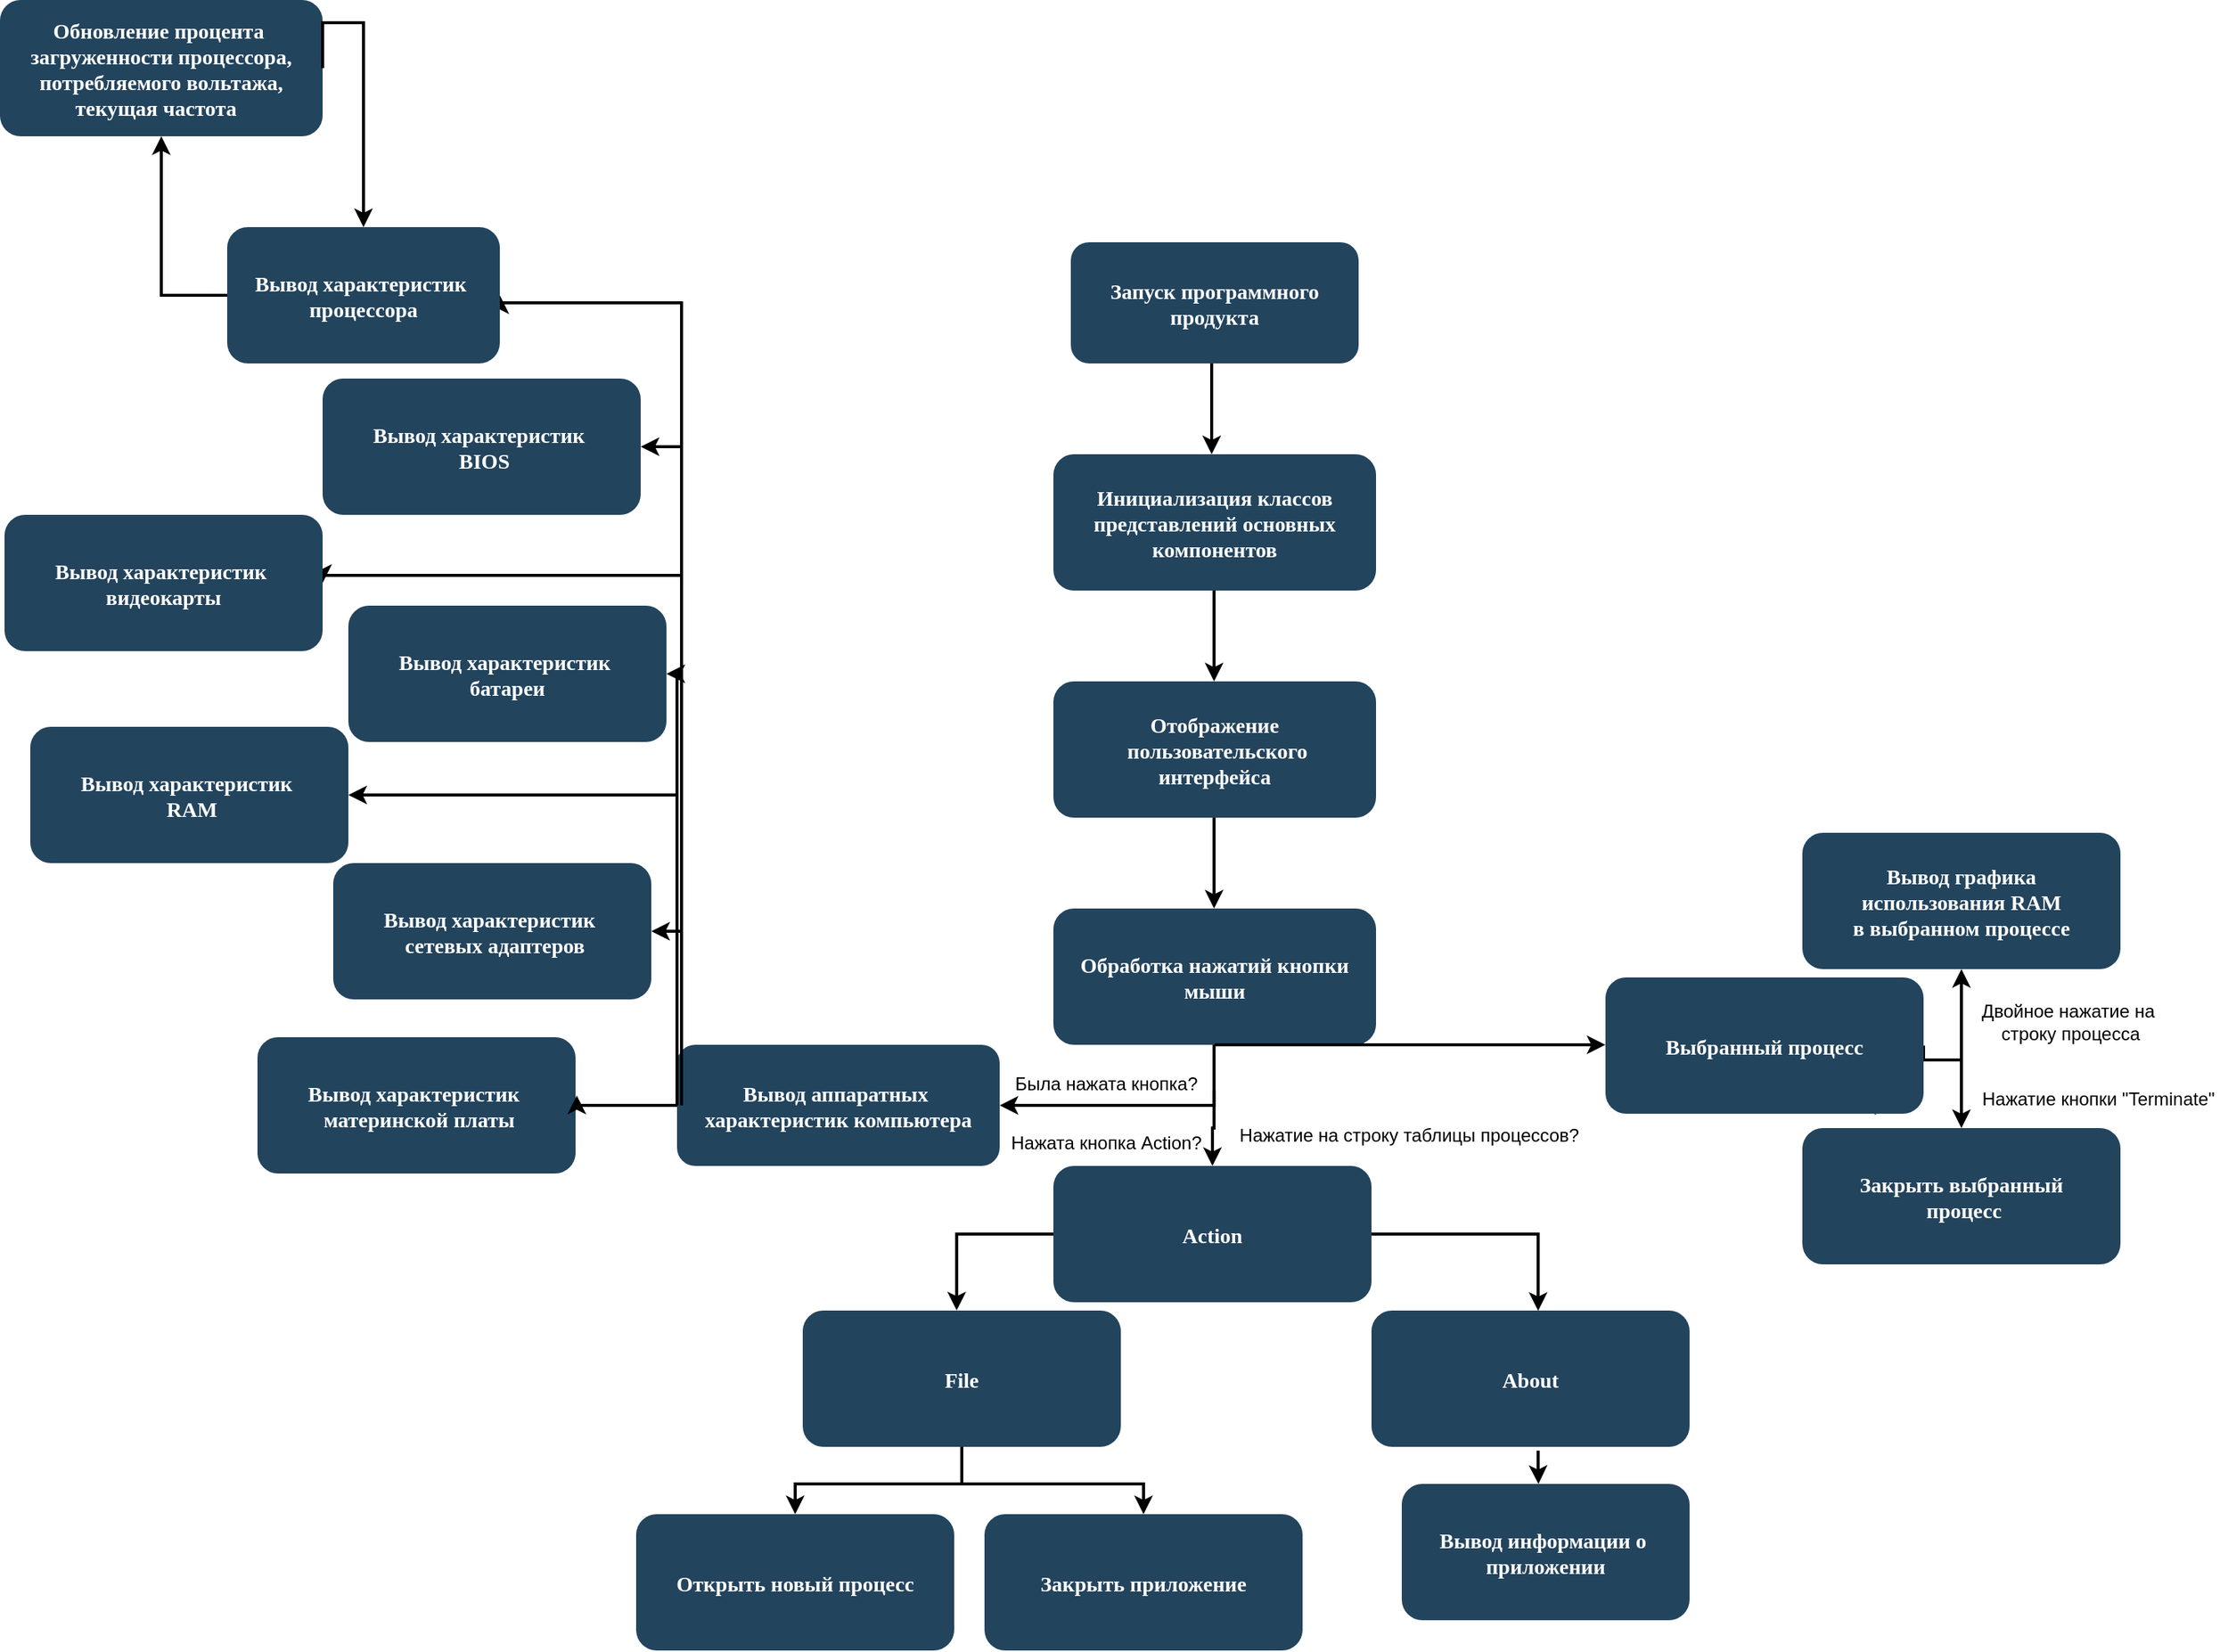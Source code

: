 <mxfile version="13.9.9" type="device"><diagram name="Page-1" id="2c0d36ab-eaac-3732-788b-9136903baeff"><mxGraphModel dx="2652" dy="2852.5" grid="1" gridSize="10" guides="1" tooltips="1" connect="1" arrows="1" fold="1" page="1" pageScale="1.5" pageWidth="1169" pageHeight="827" background="#ffffff" math="0" shadow="0"><root><mxCell id="0"/><mxCell id="1" parent="0"/><mxCell id="e7xqlvBk5AosNwnfdtVY-123" value="Запуск программного&#10;продукта" style="rounded=1;fillColor=#23445D;gradientColor=none;strokeColor=none;fontColor=#FFFFFF;fontStyle=1;fontFamily=Tahoma;fontSize=14" parent="1" vertex="1"><mxGeometry x="757" y="-130" width="190" height="80" as="geometry"/></mxCell><mxCell id="e7xqlvBk5AosNwnfdtVY-124" value="" style="edgeStyle=elbowEdgeStyle;elbow=vertical;strokeWidth=2;rounded=0" parent="1" edge="1"><mxGeometry x="-25" y="-180" width="100" height="100" as="geometry"><mxPoint x="850" y="-50" as="sourcePoint"/><mxPoint x="850" y="10" as="targetPoint"/></mxGeometry></mxCell><mxCell id="e7xqlvBk5AosNwnfdtVY-127" value="Инициализация классов&#10;представлений основных&#10;компонентов" style="rounded=1;fillColor=#23445D;gradientColor=none;strokeColor=none;fontColor=#FFFFFF;fontStyle=1;fontFamily=Tahoma;fontSize=14" parent="1" vertex="1"><mxGeometry x="745.5" y="10" width="213" height="90" as="geometry"/></mxCell><mxCell id="e7xqlvBk5AosNwnfdtVY-131" value="" style="edgeStyle=elbowEdgeStyle;elbow=vertical;strokeWidth=2;rounded=0" parent="1" edge="1"><mxGeometry x="-23.42" y="-30" width="100" height="100" as="geometry"><mxPoint x="851.58" y="100" as="sourcePoint"/><mxPoint x="851.58" y="160" as="targetPoint"/></mxGeometry></mxCell><mxCell id="e7xqlvBk5AosNwnfdtVY-133" value="Отображение&#10; пользовательского&#10;интерфейса" style="rounded=1;fillColor=#23445D;gradientColor=none;strokeColor=none;fontColor=#FFFFFF;fontStyle=1;fontFamily=Tahoma;fontSize=14" parent="1" vertex="1"><mxGeometry x="745.5" y="160" width="213" height="90" as="geometry"/></mxCell><mxCell id="e7xqlvBk5AosNwnfdtVY-134" value="Обработка нажатий кнопки&#10;мыши" style="rounded=1;fillColor=#23445D;gradientColor=none;strokeColor=none;fontColor=#FFFFFF;fontStyle=1;fontFamily=Tahoma;fontSize=14" parent="1" vertex="1"><mxGeometry x="745.5" y="310" width="213" height="90" as="geometry"/></mxCell><mxCell id="e7xqlvBk5AosNwnfdtVY-140" value="" style="edgeStyle=elbowEdgeStyle;elbow=vertical;strokeWidth=2;rounded=0" parent="1" edge="1"><mxGeometry x="-23.42" y="120" width="100" height="100" as="geometry"><mxPoint x="851.58" y="250" as="sourcePoint"/><mxPoint x="851.58" y="310" as="targetPoint"/></mxGeometry></mxCell><mxCell id="e7xqlvBk5AosNwnfdtVY-142" value="" style="edgeStyle=elbowEdgeStyle;elbow=vertical;strokeWidth=2;rounded=0;entryX=1;entryY=0.5;entryDx=0;entryDy=0;" parent="1" target="e7xqlvBk5AosNwnfdtVY-149" edge="1"><mxGeometry x="-23.42" y="270" width="100" height="100" as="geometry"><mxPoint x="851.58" y="400" as="sourcePoint"/><mxPoint x="290" y="440" as="targetPoint"/><Array as="points"><mxPoint x="680" y="440"/></Array></mxGeometry></mxCell><mxCell id="e7xqlvBk5AosNwnfdtVY-143" value="" style="edgeStyle=elbowEdgeStyle;elbow=vertical;strokeWidth=2;rounded=0;entryX=0.5;entryY=0;entryDx=0;entryDy=0;" parent="1" edge="1" target="e7xqlvBk5AosNwnfdtVY-170"><mxGeometry x="-23.42" y="300" width="100" height="100" as="geometry"><mxPoint x="851.58" y="430" as="sourcePoint"/><mxPoint x="852" y="520" as="targetPoint"/></mxGeometry></mxCell><mxCell id="e7xqlvBk5AosNwnfdtVY-144" value="Была нажата кнопка?" style="text;html=1;align=center;verticalAlign=middle;resizable=0;points=[];autosize=1;" parent="1" vertex="1"><mxGeometry x="710" y="415.5" width="140" height="20" as="geometry"/></mxCell><mxCell id="e7xqlvBk5AosNwnfdtVY-145" value="" style="edgeStyle=elbowEdgeStyle;elbow=vertical;strokeWidth=2;rounded=0;exitX=0.5;exitY=1;exitDx=0;exitDy=0;" parent="1" source="e7xqlvBk5AosNwnfdtVY-183" edge="1"><mxGeometry x="1.5" y="280" width="100" height="100" as="geometry"><mxPoint x="850" y="410" as="sourcePoint"/><mxPoint x="1300" y="440" as="targetPoint"/><Array as="points"><mxPoint x="1060" y="440"/></Array></mxGeometry></mxCell><mxCell id="e7xqlvBk5AosNwnfdtVY-146" value="Нажата кнопка Action?" style="text;html=1;align=center;verticalAlign=middle;resizable=0;points=[];autosize=1;" parent="1" vertex="1"><mxGeometry x="710" y="455" width="140" height="20" as="geometry"/></mxCell><mxCell id="e7xqlvBk5AosNwnfdtVY-147" value="Нажатие на строку таблицы процессов?" style="text;html=1;align=center;verticalAlign=middle;resizable=0;points=[];autosize=1;" parent="1" vertex="1"><mxGeometry x="860" y="450" width="240" height="20" as="geometry"/></mxCell><mxCell id="e7xqlvBk5AosNwnfdtVY-149" value="Вывод аппаратных &#10;характеристик компьютера" style="rounded=1;fillColor=#23445D;gradientColor=none;strokeColor=none;fontColor=#FFFFFF;fontStyle=1;fontFamily=Tahoma;fontSize=14" parent="1" vertex="1"><mxGeometry x="497" y="400" width="213" height="80" as="geometry"/></mxCell><mxCell id="e7xqlvBk5AosNwnfdtVY-150" value="" style="edgeStyle=elbowEdgeStyle;elbow=vertical;strokeWidth=2;rounded=0;entryX=1;entryY=0.5;entryDx=0;entryDy=0;" parent="1" target="e7xqlvBk5AosNwnfdtVY-151" edge="1"><mxGeometry x="-1109.92" y="420" width="100" height="100" as="geometry"><mxPoint x="500" y="440" as="sourcePoint"/><mxPoint x="-530" y="650" as="targetPoint"/><Array as="points"><mxPoint x="440" y="-90"/></Array></mxGeometry></mxCell><mxCell id="e7xqlvBk5AosNwnfdtVY-151" value="Вывод характеристик &#10;процессора" style="rounded=1;fillColor=#23445D;gradientColor=none;strokeColor=none;fontColor=#FFFFFF;fontStyle=1;fontFamily=Tahoma;fontSize=14" parent="1" vertex="1"><mxGeometry x="200" y="-140" width="180" height="90" as="geometry"/></mxCell><mxCell id="e7xqlvBk5AosNwnfdtVY-152" value="" style="edgeStyle=elbowEdgeStyle;elbow=vertical;strokeWidth=2;rounded=0;entryX=0.5;entryY=1;entryDx=0;entryDy=0;exitX=0;exitY=0.5;exitDx=0;exitDy=0;" parent="1" source="e7xqlvBk5AosNwnfdtVY-151" target="e7xqlvBk5AosNwnfdtVY-153" edge="1"><mxGeometry x="-1505" y="570" width="100" height="100" as="geometry"><mxPoint x="-630.0" y="700" as="sourcePoint"/><mxPoint x="-910" y="740" as="targetPoint"/><Array as="points"><mxPoint x="120" y="-95"/></Array></mxGeometry></mxCell><mxCell id="e7xqlvBk5AosNwnfdtVY-153" value="Обновление процента &#10;загруженности процессора,&#10;потребляемого вольтажа,&#10;текущая частота  " style="rounded=1;fillColor=#23445D;gradientColor=none;strokeColor=none;fontColor=#FFFFFF;fontStyle=1;fontFamily=Tahoma;fontSize=14" parent="1" vertex="1"><mxGeometry x="50" y="-290" width="213" height="90" as="geometry"/></mxCell><mxCell id="e7xqlvBk5AosNwnfdtVY-154" value="" style="edgeStyle=elbowEdgeStyle;elbow=vertical;strokeWidth=2;rounded=0;entryX=0.5;entryY=0;entryDx=0;entryDy=0;exitX=1;exitY=0.5;exitDx=0;exitDy=0;" parent="1" source="e7xqlvBk5AosNwnfdtVY-153" target="e7xqlvBk5AosNwnfdtVY-151" edge="1"><mxGeometry x="-1381.5" y="770" width="100" height="100" as="geometry"><mxPoint x="-506.5" y="900" as="sourcePoint"/><mxPoint x="-660" y="960" as="targetPoint"/><Array as="points"><mxPoint x="290" y="-275"/></Array></mxGeometry></mxCell><mxCell id="e7xqlvBk5AosNwnfdtVY-155" value="" style="edgeStyle=elbowEdgeStyle;elbow=vertical;strokeWidth=2;rounded=0;entryX=1;entryY=0.5;entryDx=0;entryDy=0;" parent="1" target="e7xqlvBk5AosNwnfdtVY-156" edge="1"><mxGeometry x="-1109.92" y="430" width="100" height="100" as="geometry"><mxPoint x="500" y="440" as="sourcePoint"/><mxPoint x="-235" y="630" as="targetPoint"/><Array as="points"><mxPoint x="170" y="90"/></Array></mxGeometry></mxCell><mxCell id="e7xqlvBk5AosNwnfdtVY-156" value="Вывод характеристик &#10;видеокарты" style="rounded=1;fillColor=#23445D;gradientColor=none;strokeColor=none;fontColor=#FFFFFF;fontStyle=1;fontFamily=Tahoma;fontSize=14" parent="1" vertex="1"><mxGeometry x="53" y="50" width="210" height="90" as="geometry"/></mxCell><mxCell id="e7xqlvBk5AosNwnfdtVY-159" value="" style="edgeStyle=elbowEdgeStyle;elbow=vertical;strokeWidth=2;rounded=0;entryX=1;entryY=0.5;entryDx=0;entryDy=0;" parent="1" target="e7xqlvBk5AosNwnfdtVY-165" edge="1"><mxGeometry x="-1099.92" y="440" width="100" height="100" as="geometry"><mxPoint x="500" y="440" as="sourcePoint"/><mxPoint x="40" y="640" as="targetPoint"/><Array as="points"><mxPoint x="360" y="325"/></Array></mxGeometry></mxCell><mxCell id="e7xqlvBk5AosNwnfdtVY-161" value="Вывод характеристик &#10; BIOS" style="rounded=1;fillColor=#23445D;gradientColor=none;strokeColor=none;fontColor=#FFFFFF;fontStyle=1;fontFamily=Tahoma;fontSize=14" parent="1" vertex="1"><mxGeometry x="263" y="-40" width="210" height="90" as="geometry"/></mxCell><mxCell id="e7xqlvBk5AosNwnfdtVY-162" value="Вывод характеристик &#10;батареи" style="rounded=1;fillColor=#23445D;gradientColor=none;strokeColor=none;fontColor=#FFFFFF;fontStyle=1;fontFamily=Tahoma;fontSize=14" parent="1" vertex="1"><mxGeometry x="280" y="110" width="210" height="90" as="geometry"/></mxCell><mxCell id="e7xqlvBk5AosNwnfdtVY-163" value="Вывод характеристик &#10; RAM" style="rounded=1;fillColor=#23445D;gradientColor=none;strokeColor=none;fontColor=#FFFFFF;fontStyle=1;fontFamily=Tahoma;fontSize=14" parent="1" vertex="1"><mxGeometry x="70" y="190" width="210" height="90" as="geometry"/></mxCell><mxCell id="e7xqlvBk5AosNwnfdtVY-164" value="Вывод характеристик &#10; материнской платы" style="rounded=1;fillColor=#23445D;gradientColor=none;strokeColor=none;fontColor=#FFFFFF;fontStyle=1;fontFamily=Tahoma;fontSize=14" parent="1" vertex="1"><mxGeometry x="220" y="395" width="210" height="90" as="geometry"/></mxCell><mxCell id="e7xqlvBk5AosNwnfdtVY-165" value="Вывод характеристик &#10; сетевых адаптеров" style="rounded=1;fillColor=#23445D;gradientColor=none;strokeColor=none;fontColor=#FFFFFF;fontStyle=1;fontFamily=Tahoma;fontSize=14" parent="1" vertex="1"><mxGeometry x="270" y="280" width="210" height="90" as="geometry"/></mxCell><mxCell id="e7xqlvBk5AosNwnfdtVY-167" value="" style="edgeStyle=elbowEdgeStyle;elbow=vertical;strokeWidth=2;rounded=0;exitX=0;exitY=0.5;exitDx=0;exitDy=0;entryX=1;entryY=0.5;entryDx=0;entryDy=0;" parent="1" source="e7xqlvBk5AosNwnfdtVY-149" target="e7xqlvBk5AosNwnfdtVY-162" edge="1"><mxGeometry x="-1079.92" y="460" width="100" height="100" as="geometry"><mxPoint x="-240" y="550" as="sourcePoint"/><mxPoint x="5.0" y="670" as="targetPoint"/><Array as="points"><mxPoint x="350" y="155"/></Array></mxGeometry></mxCell><mxCell id="e7xqlvBk5AosNwnfdtVY-168" value="" style="edgeStyle=elbowEdgeStyle;elbow=vertical;strokeWidth=2;rounded=0;entryX=1;entryY=0.5;entryDx=0;entryDy=0;exitX=0;exitY=0.5;exitDx=0;exitDy=0;" parent="1" source="e7xqlvBk5AosNwnfdtVY-149" target="e7xqlvBk5AosNwnfdtVY-163" edge="1"><mxGeometry x="-1069.92" y="470" width="100" height="100" as="geometry"><mxPoint x="-230" y="550" as="sourcePoint"/><mxPoint x="15.0" y="680" as="targetPoint"/><Array as="points"><mxPoint x="240" y="235"/></Array></mxGeometry></mxCell><mxCell id="e7xqlvBk5AosNwnfdtVY-169" value="" style="edgeStyle=elbowEdgeStyle;elbow=vertical;strokeWidth=2;rounded=0;exitX=0;exitY=0.5;exitDx=0;exitDy=0;entryX=1.004;entryY=0.428;entryDx=0;entryDy=0;entryPerimeter=0;" parent="1" source="e7xqlvBk5AosNwnfdtVY-149" target="e7xqlvBk5AosNwnfdtVY-164" edge="1"><mxGeometry x="-1059.92" y="480" width="100" height="100" as="geometry"><mxPoint x="-230" y="550" as="sourcePoint"/><mxPoint x="230" y="450" as="targetPoint"/><Array as="points"><mxPoint x="470" y="440"/></Array></mxGeometry></mxCell><mxCell id="e7xqlvBk5AosNwnfdtVY-170" value="Action" style="rounded=1;fillColor=#23445D;gradientColor=none;strokeColor=none;fontColor=#FFFFFF;fontStyle=1;fontFamily=Tahoma;fontSize=14" parent="1" vertex="1"><mxGeometry x="745.5" y="480" width="210" height="90" as="geometry"/></mxCell><mxCell id="e7xqlvBk5AosNwnfdtVY-171" value="File" style="rounded=1;fillColor=#23445D;gradientColor=none;strokeColor=none;fontColor=#FFFFFF;fontStyle=1;fontFamily=Tahoma;fontSize=14" parent="1" vertex="1"><mxGeometry x="580" y="575.5" width="210" height="90" as="geometry"/></mxCell><mxCell id="e7xqlvBk5AosNwnfdtVY-172" value="About" style="rounded=1;fillColor=#23445D;gradientColor=none;strokeColor=none;fontColor=#FFFFFF;fontStyle=1;fontFamily=Tahoma;fontSize=14" parent="1" vertex="1"><mxGeometry x="955.5" y="575.5" width="210" height="90" as="geometry"/></mxCell><mxCell id="e7xqlvBk5AosNwnfdtVY-173" value="" style="edgeStyle=elbowEdgeStyle;elbow=vertical;strokeWidth=2;rounded=0;exitX=0;exitY=0.5;exitDx=0;exitDy=0;entryX=0.484;entryY=-0.001;entryDx=0;entryDy=0;entryPerimeter=0;" parent="1" source="e7xqlvBk5AosNwnfdtVY-170" target="e7xqlvBk5AosNwnfdtVY-171" edge="1"><mxGeometry x="-13.42" y="280" width="100" height="100" as="geometry"><mxPoint x="861.58" y="410" as="sourcePoint"/><mxPoint x="1250" y="490" as="targetPoint"/><Array as="points"><mxPoint x="720" y="525"/></Array></mxGeometry></mxCell><mxCell id="e7xqlvBk5AosNwnfdtVY-174" value="" style="edgeStyle=elbowEdgeStyle;elbow=vertical;strokeWidth=2;rounded=0;exitX=1;exitY=0.5;exitDx=0;exitDy=0;entryX=0.524;entryY=0.002;entryDx=0;entryDy=0;entryPerimeter=0;" parent="1" source="e7xqlvBk5AosNwnfdtVY-170" target="e7xqlvBk5AosNwnfdtVY-172" edge="1"><mxGeometry x="-3.42" y="290" width="100" height="100" as="geometry"><mxPoint x="871.58" y="420" as="sourcePoint"/><mxPoint x="1260" y="500" as="targetPoint"/><Array as="points"><mxPoint x="1010" y="525"/></Array></mxGeometry></mxCell><mxCell id="e7xqlvBk5AosNwnfdtVY-175" value="" style="edgeStyle=elbowEdgeStyle;elbow=vertical;strokeWidth=2;rounded=0;exitX=0.5;exitY=1;exitDx=0;exitDy=0;entryX=0.5;entryY=0;entryDx=0;entryDy=0;" parent="1" source="e7xqlvBk5AosNwnfdtVY-171" edge="1" target="e7xqlvBk5AosNwnfdtVY-178"><mxGeometry x="-43.49" y="495" width="100" height="100" as="geometry"><mxPoint x="718.43" y="780" as="sourcePoint"/><mxPoint x="560" y="840" as="targetPoint"/><Array as="points"><mxPoint x="650" y="690"/><mxPoint x="689.93" y="780"/></Array></mxGeometry></mxCell><mxCell id="e7xqlvBk5AosNwnfdtVY-176" value="" style="edgeStyle=elbowEdgeStyle;elbow=vertical;strokeWidth=2;rounded=0;exitX=0.5;exitY=1;exitDx=0;exitDy=0;entryX=0.5;entryY=0;entryDx=0;entryDy=0;" parent="1" source="e7xqlvBk5AosNwnfdtVY-171" edge="1" target="e7xqlvBk5AosNwnfdtVY-179"><mxGeometry x="4.94" y="475" width="100" height="100" as="geometry"><mxPoint x="680" y="740" as="sourcePoint"/><mxPoint x="800" y="840" as="targetPoint"/><Array as="points"><mxPoint x="760" y="690"/></Array></mxGeometry></mxCell><mxCell id="e7xqlvBk5AosNwnfdtVY-178" value="Открыть новый процесс" style="rounded=1;fillColor=#23445D;gradientColor=none;strokeColor=none;fontColor=#FFFFFF;fontStyle=1;fontFamily=Tahoma;fontSize=14" parent="1" vertex="1"><mxGeometry x="470" y="710" width="210" height="90" as="geometry"/></mxCell><mxCell id="e7xqlvBk5AosNwnfdtVY-179" value="Закрыть приложение" style="rounded=1;fillColor=#23445D;gradientColor=none;strokeColor=none;fontColor=#FFFFFF;fontStyle=1;fontFamily=Tahoma;fontSize=14" parent="1" vertex="1"><mxGeometry x="700" y="710" width="210" height="90" as="geometry"/></mxCell><mxCell id="e7xqlvBk5AosNwnfdtVY-180" value="Вывод информации о &#10;приложении" style="rounded=1;fillColor=#23445D;gradientColor=none;strokeColor=none;fontColor=#FFFFFF;fontStyle=1;fontFamily=Tahoma;fontSize=14" parent="1" vertex="1"><mxGeometry x="975.5" y="690" width="190" height="90" as="geometry"/></mxCell><mxCell id="e7xqlvBk5AosNwnfdtVY-182" value="" style="edgeStyle=elbowEdgeStyle;elbow=vertical;strokeWidth=2;rounded=0;exitX=0.524;exitY=1.028;exitDx=0;exitDy=0;exitPerimeter=0;entryX=0.475;entryY=0;entryDx=0;entryDy=0;entryPerimeter=0;" parent="1" source="e7xqlvBk5AosNwnfdtVY-172" target="e7xqlvBk5AosNwnfdtVY-180" edge="1"><mxGeometry x="96.54" y="489.82" width="100" height="100" as="geometry"><mxPoint x="1058.46" y="764.82" as="sourcePoint"/><mxPoint x="1064" y="811" as="targetPoint"/><Array as="points"/></mxGeometry></mxCell><mxCell id="e7xqlvBk5AosNwnfdtVY-184" value="" style="edgeStyle=elbowEdgeStyle;elbow=vertical;strokeWidth=2;rounded=0;entryX=0.5;entryY=0;entryDx=0;entryDy=0;exitX=1;exitY=0.5;exitDx=0;exitDy=0;" parent="1" target="e7xqlvBk5AosNwnfdtVY-187" edge="1" source="e7xqlvBk5AosNwnfdtVY-183"><mxGeometry x="398.12" y="357.3" width="100" height="100" as="geometry"><mxPoint x="1484" y="445" as="sourcePoint"/><mxPoint x="1320" y="660" as="targetPoint"/><Array as="points"><mxPoint x="1330" y="410"/></Array></mxGeometry></mxCell><mxCell id="e7xqlvBk5AosNwnfdtVY-185" value="Нажатие кнопки &quot;Terminate&quot;" style="text;html=1;align=center;verticalAlign=middle;resizable=0;points=[];autosize=1;" parent="1" vertex="1"><mxGeometry x="1350" y="425.5" width="170" height="20" as="geometry"/></mxCell><mxCell id="e7xqlvBk5AosNwnfdtVY-187" value="Закрыть выбранный&#10; процесс" style="rounded=1;fillColor=#23445D;gradientColor=none;strokeColor=none;fontColor=#FFFFFF;fontStyle=1;fontFamily=Tahoma;fontSize=14" parent="1" vertex="1"><mxGeometry x="1240" y="455" width="210" height="90" as="geometry"/></mxCell><mxCell id="e7xqlvBk5AosNwnfdtVY-189" value="" style="edgeStyle=elbowEdgeStyle;elbow=vertical;strokeWidth=2;rounded=0;exitX=1;exitY=0.5;exitDx=0;exitDy=0;entryX=0.5;entryY=1;entryDx=0;entryDy=0;" parent="1" source="e7xqlvBk5AosNwnfdtVY-183" target="e7xqlvBk5AosNwnfdtVY-192" edge="1"><mxGeometry x="408.12" y="367.3" width="100" height="100" as="geometry"><mxPoint x="1390" y="555" as="sourcePoint"/><mxPoint x="1705" y="300" as="targetPoint"/><Array as="points"><mxPoint x="1330" y="410"/></Array></mxGeometry></mxCell><mxCell id="e7xqlvBk5AosNwnfdtVY-192" value="Вывод графика&#10;использования RAM&#10;в выбранном процессе" style="rounded=1;fillColor=#23445D;gradientColor=none;strokeColor=none;fontColor=#FFFFFF;fontStyle=1;fontFamily=Tahoma;fontSize=14" parent="1" vertex="1"><mxGeometry x="1240" y="260" width="210" height="90" as="geometry"/></mxCell><mxCell id="e7xqlvBk5AosNwnfdtVY-193" value="Двойное нажатие на&lt;br&gt;&amp;nbsp;строку процесса" style="text;html=1;align=center;verticalAlign=middle;resizable=0;points=[];autosize=1;" parent="1" vertex="1"><mxGeometry x="1350" y="370" width="130" height="30" as="geometry"/></mxCell><mxCell id="e7xqlvBk5AosNwnfdtVY-194" value="" style="edgeStyle=elbowEdgeStyle;elbow=vertical;strokeWidth=2;rounded=0;entryX=1;entryY=0.5;entryDx=0;entryDy=0;" parent="1" target="e7xqlvBk5AosNwnfdtVY-161" edge="1"><mxGeometry x="-1099.92" y="440" width="100" height="100" as="geometry"><mxPoint x="500" y="440" as="sourcePoint"/><mxPoint x="-30.0" y="105" as="targetPoint"/><Array as="points"><mxPoint x="340" y="5"/></Array></mxGeometry></mxCell><mxCell id="e7xqlvBk5AosNwnfdtVY-183" value="Выбранный процесс" style="rounded=1;fillColor=#23445D;gradientColor=none;strokeColor=none;fontColor=#FFFFFF;fontStyle=1;fontFamily=Tahoma;fontSize=14" parent="1" vertex="1"><mxGeometry x="1110" y="355.5" width="210" height="90" as="geometry"/></mxCell><mxCell id="wI4VhPzfImQaibIC5v44-1" value="" style="edgeStyle=elbowEdgeStyle;elbow=vertical;strokeWidth=2;rounded=0;exitX=0.5;exitY=1;exitDx=0;exitDy=0;" edge="1" parent="1" source="e7xqlvBk5AosNwnfdtVY-134"><mxGeometry x="1.5" y="280" width="100" height="100" as="geometry"><mxPoint x="852.0" y="400" as="sourcePoint"/><mxPoint x="1110" y="400" as="targetPoint"/><Array as="points"/></mxGeometry></mxCell></root></mxGraphModel></diagram></mxfile>